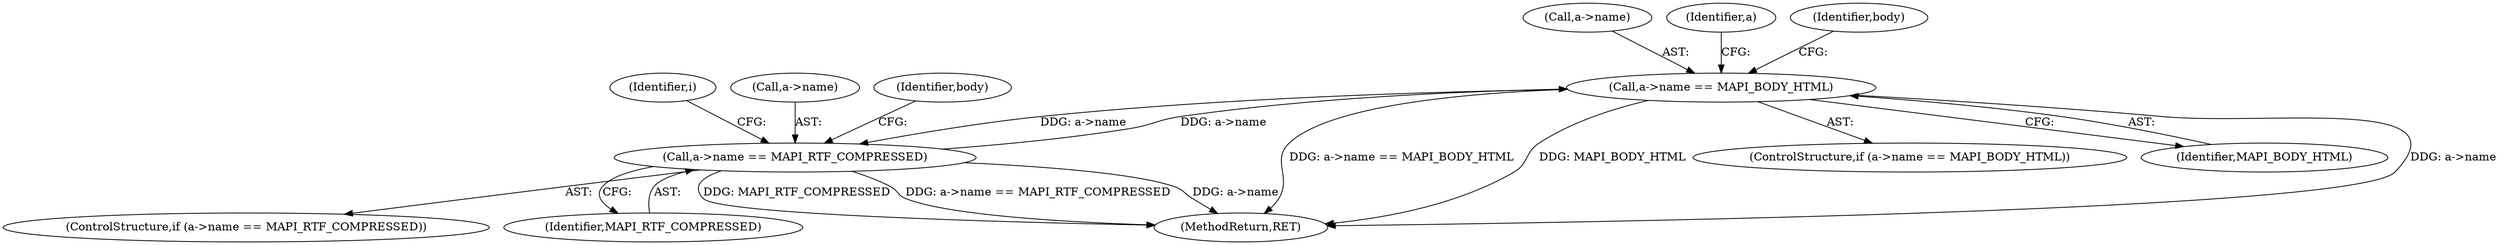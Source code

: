 digraph "0_tnef_8dccf79857ceeb7a6d3e42c1e762e7b865d5344d_1@pointer" {
"1000258" [label="(Call,a->name == MAPI_BODY_HTML)"];
"1000277" [label="(Call,a->name == MAPI_RTF_COMPRESSED)"];
"1000258" [label="(Call,a->name == MAPI_BODY_HTML)"];
"1000281" [label="(Identifier,MAPI_RTF_COMPRESSED)"];
"1000258" [label="(Call,a->name == MAPI_BODY_HTML)"];
"1000259" [label="(Call,a->name)"];
"1000249" [label="(Identifier,i)"];
"1000448" [label="(MethodReturn,RET)"];
"1000257" [label="(ControlStructure,if (a->name == MAPI_BODY_HTML))"];
"1000278" [label="(Call,a->name)"];
"1000279" [label="(Identifier,a)"];
"1000285" [label="(Identifier,body)"];
"1000266" [label="(Identifier,body)"];
"1000277" [label="(Call,a->name == MAPI_RTF_COMPRESSED)"];
"1000276" [label="(ControlStructure,if (a->name == MAPI_RTF_COMPRESSED))"];
"1000262" [label="(Identifier,MAPI_BODY_HTML)"];
"1000258" -> "1000257"  [label="AST: "];
"1000258" -> "1000262"  [label="CFG: "];
"1000259" -> "1000258"  [label="AST: "];
"1000262" -> "1000258"  [label="AST: "];
"1000266" -> "1000258"  [label="CFG: "];
"1000279" -> "1000258"  [label="CFG: "];
"1000258" -> "1000448"  [label="DDG: a->name"];
"1000258" -> "1000448"  [label="DDG: a->name == MAPI_BODY_HTML"];
"1000258" -> "1000448"  [label="DDG: MAPI_BODY_HTML"];
"1000277" -> "1000258"  [label="DDG: a->name"];
"1000258" -> "1000277"  [label="DDG: a->name"];
"1000277" -> "1000276"  [label="AST: "];
"1000277" -> "1000281"  [label="CFG: "];
"1000278" -> "1000277"  [label="AST: "];
"1000281" -> "1000277"  [label="AST: "];
"1000285" -> "1000277"  [label="CFG: "];
"1000249" -> "1000277"  [label="CFG: "];
"1000277" -> "1000448"  [label="DDG: a->name"];
"1000277" -> "1000448"  [label="DDG: MAPI_RTF_COMPRESSED"];
"1000277" -> "1000448"  [label="DDG: a->name == MAPI_RTF_COMPRESSED"];
}
